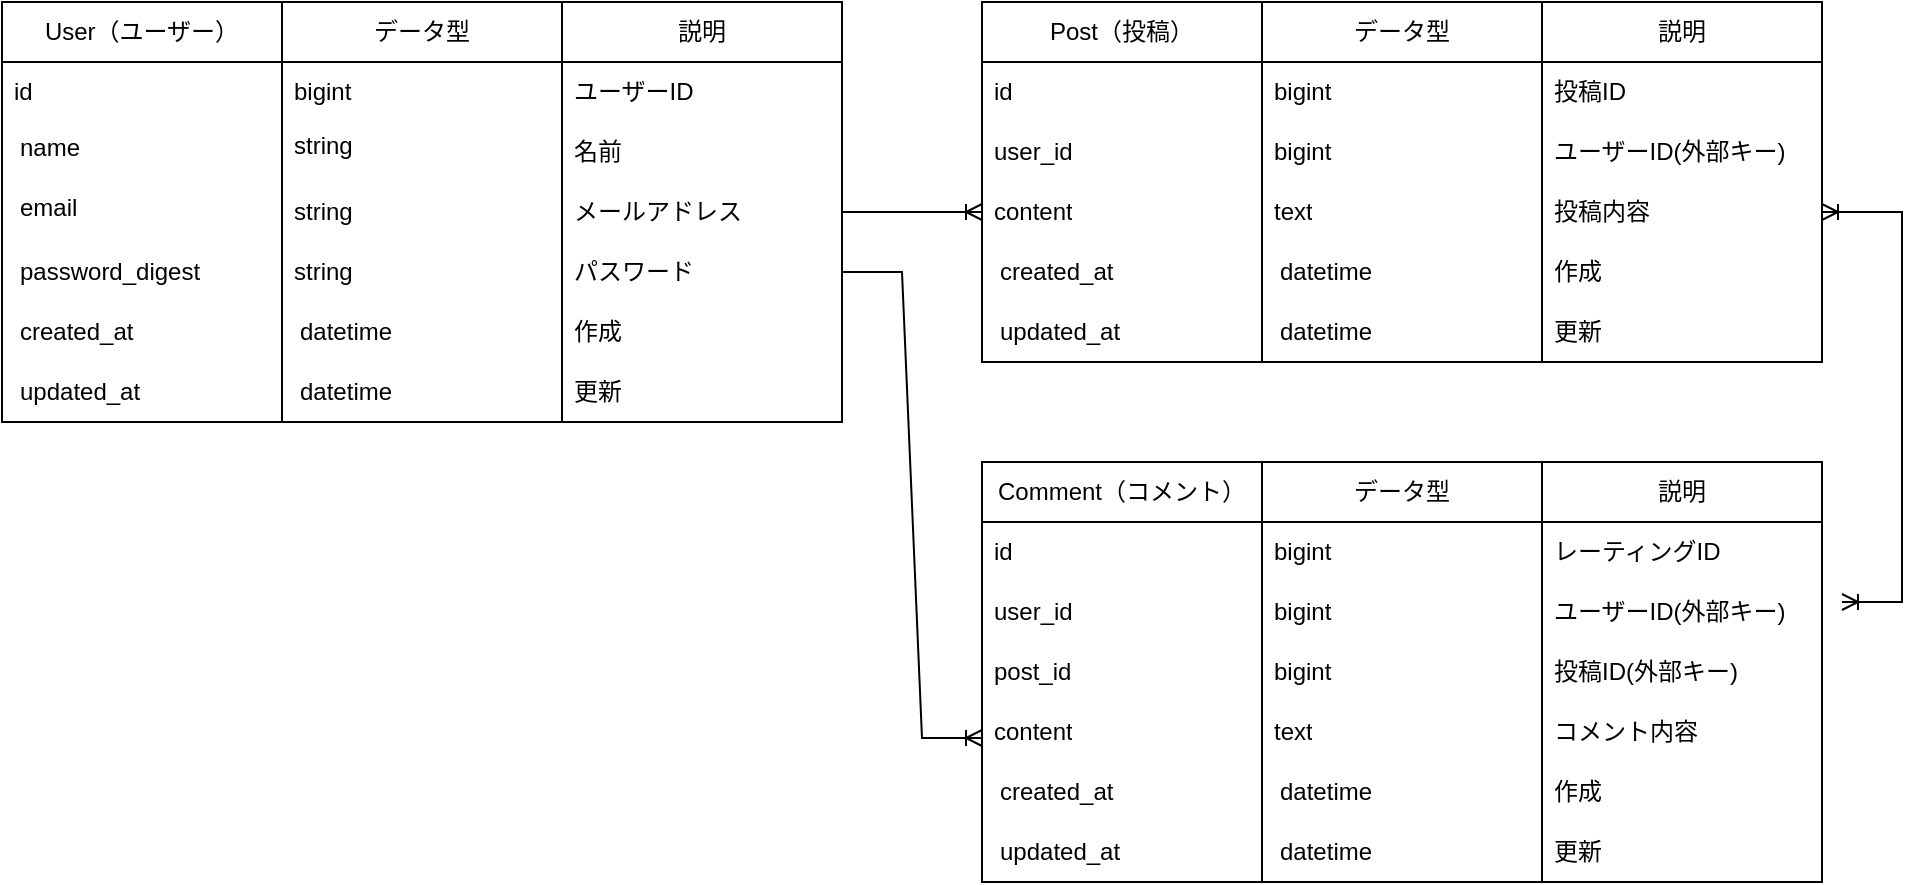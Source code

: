 <mxfile version="24.8.6">
  <diagram id="C5RBs43oDa-KdzZeNtuy" name="Page-1">
    <mxGraphModel dx="223" dy="522" grid="1" gridSize="10" guides="1" tooltips="1" connect="1" arrows="1" fold="1" page="1" pageScale="1" pageWidth="827" pageHeight="1169" math="0" shadow="0">
      <root>
        <mxCell id="WIyWlLk6GJQsqaUBKTNV-0" />
        <mxCell id="WIyWlLk6GJQsqaUBKTNV-1" parent="WIyWlLk6GJQsqaUBKTNV-0" />
        <mxCell id="dILF06SvfKwpQJvLVybk-0" value="" style="group" vertex="1" connectable="0" parent="WIyWlLk6GJQsqaUBKTNV-1">
          <mxGeometry x="860" y="120" width="420" height="210" as="geometry" />
        </mxCell>
        <mxCell id="dILF06SvfKwpQJvLVybk-1" value="" style="group" vertex="1" connectable="0" parent="dILF06SvfKwpQJvLVybk-0">
          <mxGeometry width="280" height="210" as="geometry" />
        </mxCell>
        <mxCell id="dILF06SvfKwpQJvLVybk-2" value="User（ユーザー）" style="swimlane;fontStyle=0;childLayout=stackLayout;horizontal=1;startSize=30;horizontalStack=0;resizeParent=1;resizeParentMax=0;resizeLast=0;collapsible=1;marginBottom=0;whiteSpace=wrap;html=1;" vertex="1" parent="dILF06SvfKwpQJvLVybk-1">
          <mxGeometry width="140" height="210" as="geometry">
            <mxRectangle width="140" height="30" as="alternateBounds" />
          </mxGeometry>
        </mxCell>
        <mxCell id="dILF06SvfKwpQJvLVybk-3" value="id　　" style="text;strokeColor=none;fillColor=none;align=left;verticalAlign=middle;spacingLeft=4;spacingRight=4;overflow=hidden;points=[[0,0.5],[1,0.5]];portConstraint=eastwest;rotatable=0;whiteSpace=wrap;html=1;" vertex="1" parent="dILF06SvfKwpQJvLVybk-2">
          <mxGeometry y="30" width="140" height="30" as="geometry" />
        </mxCell>
        <mxCell id="dILF06SvfKwpQJvLVybk-4" value="&lt;table&gt;&lt;tbody&gt;&lt;tr&gt;&lt;td&gt;name&lt;/td&gt;&lt;/tr&gt;&lt;/tbody&gt;&lt;/table&gt;&lt;table&gt;&lt;tbody&gt;&lt;tr&gt;&lt;td&gt;&lt;/td&gt;&lt;/tr&gt;&lt;/tbody&gt;&lt;/table&gt;" style="text;strokeColor=none;fillColor=none;align=left;verticalAlign=middle;spacingLeft=4;spacingRight=4;overflow=hidden;points=[[0,0.5],[1,0.5]];portConstraint=eastwest;rotatable=0;whiteSpace=wrap;html=1;" vertex="1" parent="dILF06SvfKwpQJvLVybk-2">
          <mxGeometry y="60" width="140" height="30" as="geometry" />
        </mxCell>
        <mxCell id="dILF06SvfKwpQJvLVybk-5" value="&lt;table&gt;&lt;tbody&gt;&lt;tr&gt;&lt;td&gt;email&lt;/td&gt;&lt;/tr&gt;&lt;/tbody&gt;&lt;/table&gt;&lt;table&gt;&lt;tbody&gt;&lt;tr&gt;&lt;td&gt;&lt;/td&gt;&lt;/tr&gt;&lt;/tbody&gt;&lt;/table&gt;" style="text;strokeColor=none;fillColor=none;align=left;verticalAlign=middle;spacingLeft=4;spacingRight=4;overflow=hidden;points=[[0,0.5],[1,0.5]];portConstraint=eastwest;rotatable=0;whiteSpace=wrap;html=1;" vertex="1" parent="dILF06SvfKwpQJvLVybk-2">
          <mxGeometry y="90" width="140" height="30" as="geometry" />
        </mxCell>
        <mxCell id="dILF06SvfKwpQJvLVybk-6" value="&lt;table&gt;&lt;tbody&gt;&lt;tr&gt;&lt;td&gt;password_digest&lt;table&gt;&lt;tbody&gt;&lt;tr&gt;&lt;/tr&gt;&lt;/tbody&gt;&lt;/table&gt;&lt;/td&gt;&lt;/tr&gt;&lt;/tbody&gt;&lt;/table&gt;" style="text;strokeColor=none;fillColor=none;align=left;verticalAlign=middle;spacingLeft=4;spacingRight=4;overflow=hidden;points=[[0,0.5],[1,0.5]];portConstraint=eastwest;rotatable=0;whiteSpace=wrap;html=1;" vertex="1" parent="dILF06SvfKwpQJvLVybk-2">
          <mxGeometry y="120" width="140" height="30" as="geometry" />
        </mxCell>
        <mxCell id="dILF06SvfKwpQJvLVybk-7" value="&lt;table&gt;&lt;tbody&gt;&lt;tr&gt;&lt;td&gt;created_at&lt;table&gt;&lt;tbody&gt;&lt;tr&gt;&lt;/tr&gt;&lt;/tbody&gt;&lt;/table&gt;&lt;/td&gt;&lt;/tr&gt;&lt;/tbody&gt;&lt;/table&gt;" style="text;strokeColor=none;fillColor=none;align=left;verticalAlign=middle;spacingLeft=4;spacingRight=4;overflow=hidden;points=[[0,0.5],[1,0.5]];portConstraint=eastwest;rotatable=0;whiteSpace=wrap;html=1;" vertex="1" parent="dILF06SvfKwpQJvLVybk-2">
          <mxGeometry y="150" width="140" height="30" as="geometry" />
        </mxCell>
        <mxCell id="dILF06SvfKwpQJvLVybk-8" value="&lt;table&gt;&lt;tbody&gt;&lt;tr&gt;&lt;td&gt;updated_at&lt;table&gt;&lt;tbody&gt;&lt;tr&gt;&lt;/tr&gt;&lt;/tbody&gt;&lt;/table&gt;&lt;/td&gt;&lt;/tr&gt;&lt;/tbody&gt;&lt;/table&gt;" style="text;strokeColor=none;fillColor=none;align=left;verticalAlign=middle;spacingLeft=4;spacingRight=4;overflow=hidden;points=[[0,0.5],[1,0.5]];portConstraint=eastwest;rotatable=0;whiteSpace=wrap;html=1;" vertex="1" parent="dILF06SvfKwpQJvLVybk-2">
          <mxGeometry y="180" width="140" height="30" as="geometry" />
        </mxCell>
        <mxCell id="dILF06SvfKwpQJvLVybk-9" value="データ型" style="swimlane;fontStyle=0;childLayout=stackLayout;horizontal=1;startSize=30;horizontalStack=0;resizeParent=1;resizeParentMax=0;resizeLast=0;collapsible=1;marginBottom=0;whiteSpace=wrap;html=1;" vertex="1" parent="dILF06SvfKwpQJvLVybk-1">
          <mxGeometry x="140" width="140" height="210" as="geometry">
            <mxRectangle x="140" width="140" height="30" as="alternateBounds" />
          </mxGeometry>
        </mxCell>
        <mxCell id="dILF06SvfKwpQJvLVybk-10" value="bigint" style="text;strokeColor=none;fillColor=none;align=left;verticalAlign=middle;spacingLeft=4;spacingRight=4;overflow=hidden;points=[[0,0.5],[1,0.5]];portConstraint=eastwest;rotatable=0;whiteSpace=wrap;html=1;" vertex="1" parent="dILF06SvfKwpQJvLVybk-9">
          <mxGeometry y="30" width="140" height="30" as="geometry" />
        </mxCell>
        <mxCell id="dILF06SvfKwpQJvLVybk-11" value="string&lt;table&gt;&lt;tbody&gt;&lt;tr&gt;&lt;td&gt;&lt;/td&gt;&lt;/tr&gt;&lt;/tbody&gt;&lt;/table&gt;" style="text;strokeColor=none;fillColor=none;align=left;verticalAlign=middle;spacingLeft=4;spacingRight=4;overflow=hidden;points=[[0,0.5],[1,0.5]];portConstraint=eastwest;rotatable=0;whiteSpace=wrap;html=1;" vertex="1" parent="dILF06SvfKwpQJvLVybk-9">
          <mxGeometry y="60" width="140" height="30" as="geometry" />
        </mxCell>
        <mxCell id="dILF06SvfKwpQJvLVybk-12" value="string" style="text;strokeColor=none;fillColor=none;align=left;verticalAlign=middle;spacingLeft=4;spacingRight=4;overflow=hidden;points=[[0,0.5],[1,0.5]];portConstraint=eastwest;rotatable=0;whiteSpace=wrap;html=1;" vertex="1" parent="dILF06SvfKwpQJvLVybk-9">
          <mxGeometry y="90" width="140" height="30" as="geometry" />
        </mxCell>
        <mxCell id="dILF06SvfKwpQJvLVybk-13" value="string" style="text;strokeColor=none;fillColor=none;align=left;verticalAlign=middle;spacingLeft=4;spacingRight=4;overflow=hidden;points=[[0,0.5],[1,0.5]];portConstraint=eastwest;rotatable=0;whiteSpace=wrap;html=1;" vertex="1" parent="dILF06SvfKwpQJvLVybk-9">
          <mxGeometry y="120" width="140" height="30" as="geometry" />
        </mxCell>
        <mxCell id="dILF06SvfKwpQJvLVybk-14" value="&lt;table&gt;&lt;tbody&gt;&lt;tr&gt;&lt;td&gt;datetime&lt;table&gt;&lt;tbody&gt;&lt;tr&gt;&lt;/tr&gt;&lt;/tbody&gt;&lt;/table&gt;&lt;/td&gt;&lt;/tr&gt;&lt;/tbody&gt;&lt;/table&gt;" style="text;strokeColor=none;fillColor=none;align=left;verticalAlign=middle;spacingLeft=4;spacingRight=4;overflow=hidden;points=[[0,0.5],[1,0.5]];portConstraint=eastwest;rotatable=0;whiteSpace=wrap;html=1;" vertex="1" parent="dILF06SvfKwpQJvLVybk-9">
          <mxGeometry y="150" width="140" height="30" as="geometry" />
        </mxCell>
        <mxCell id="dILF06SvfKwpQJvLVybk-15" value="&lt;table&gt;&lt;tbody&gt;&lt;tr&gt;&lt;td&gt;datetime&lt;table&gt;&lt;tbody&gt;&lt;tr&gt;&lt;/tr&gt;&lt;/tbody&gt;&lt;/table&gt;&lt;/td&gt;&lt;/tr&gt;&lt;/tbody&gt;&lt;/table&gt;" style="text;strokeColor=none;fillColor=none;align=left;verticalAlign=middle;spacingLeft=4;spacingRight=4;overflow=hidden;points=[[0,0.5],[1,0.5]];portConstraint=eastwest;rotatable=0;whiteSpace=wrap;html=1;" vertex="1" parent="dILF06SvfKwpQJvLVybk-9">
          <mxGeometry y="180" width="140" height="30" as="geometry" />
        </mxCell>
        <mxCell id="dILF06SvfKwpQJvLVybk-16" value="説明" style="swimlane;fontStyle=0;childLayout=stackLayout;horizontal=1;startSize=30;horizontalStack=0;resizeParent=1;resizeParentMax=0;resizeLast=0;collapsible=1;marginBottom=0;whiteSpace=wrap;html=1;" vertex="1" parent="dILF06SvfKwpQJvLVybk-0">
          <mxGeometry x="280" width="140" height="210" as="geometry">
            <mxRectangle width="140" height="30" as="alternateBounds" />
          </mxGeometry>
        </mxCell>
        <mxCell id="dILF06SvfKwpQJvLVybk-17" value="ユーザーID" style="text;strokeColor=none;fillColor=none;align=left;verticalAlign=middle;spacingLeft=4;spacingRight=4;overflow=hidden;points=[[0,0.5],[1,0.5]];portConstraint=eastwest;rotatable=0;whiteSpace=wrap;html=1;" vertex="1" parent="dILF06SvfKwpQJvLVybk-16">
          <mxGeometry y="30" width="140" height="30" as="geometry" />
        </mxCell>
        <mxCell id="dILF06SvfKwpQJvLVybk-18" value="名前" style="text;strokeColor=none;fillColor=none;align=left;verticalAlign=middle;spacingLeft=4;spacingRight=4;overflow=hidden;points=[[0,0.5],[1,0.5]];portConstraint=eastwest;rotatable=0;whiteSpace=wrap;html=1;" vertex="1" parent="dILF06SvfKwpQJvLVybk-16">
          <mxGeometry y="60" width="140" height="30" as="geometry" />
        </mxCell>
        <mxCell id="dILF06SvfKwpQJvLVybk-19" value="メールアドレス" style="text;strokeColor=none;fillColor=none;align=left;verticalAlign=middle;spacingLeft=4;spacingRight=4;overflow=hidden;points=[[0,0.5],[1,0.5]];portConstraint=eastwest;rotatable=0;whiteSpace=wrap;html=1;" vertex="1" parent="dILF06SvfKwpQJvLVybk-16">
          <mxGeometry y="90" width="140" height="30" as="geometry" />
        </mxCell>
        <mxCell id="dILF06SvfKwpQJvLVybk-20" value="パスワード" style="text;strokeColor=none;fillColor=none;align=left;verticalAlign=middle;spacingLeft=4;spacingRight=4;overflow=hidden;points=[[0,0.5],[1,0.5]];portConstraint=eastwest;rotatable=0;whiteSpace=wrap;html=1;" vertex="1" parent="dILF06SvfKwpQJvLVybk-16">
          <mxGeometry y="120" width="140" height="30" as="geometry" />
        </mxCell>
        <mxCell id="dILF06SvfKwpQJvLVybk-21" value="作成" style="text;strokeColor=none;fillColor=none;align=left;verticalAlign=middle;spacingLeft=4;spacingRight=4;overflow=hidden;points=[[0,0.5],[1,0.5]];portConstraint=eastwest;rotatable=0;whiteSpace=wrap;html=1;" vertex="1" parent="dILF06SvfKwpQJvLVybk-16">
          <mxGeometry y="150" width="140" height="30" as="geometry" />
        </mxCell>
        <mxCell id="dILF06SvfKwpQJvLVybk-22" value="更新" style="text;strokeColor=none;fillColor=none;align=left;verticalAlign=middle;spacingLeft=4;spacingRight=4;overflow=hidden;points=[[0,0.5],[1,0.5]];portConstraint=eastwest;rotatable=0;whiteSpace=wrap;html=1;" vertex="1" parent="dILF06SvfKwpQJvLVybk-16">
          <mxGeometry y="180" width="140" height="30" as="geometry" />
        </mxCell>
        <mxCell id="dILF06SvfKwpQJvLVybk-23" value="" style="group" vertex="1" connectable="0" parent="WIyWlLk6GJQsqaUBKTNV-1">
          <mxGeometry x="1350" y="120" width="420" height="210" as="geometry" />
        </mxCell>
        <mxCell id="dILF06SvfKwpQJvLVybk-24" value="" style="group" vertex="1" connectable="0" parent="dILF06SvfKwpQJvLVybk-23">
          <mxGeometry width="280" height="210" as="geometry" />
        </mxCell>
        <mxCell id="dILF06SvfKwpQJvLVybk-25" value="Post（投稿）" style="swimlane;fontStyle=0;childLayout=stackLayout;horizontal=1;startSize=30;horizontalStack=0;resizeParent=1;resizeParentMax=0;resizeLast=0;collapsible=1;marginBottom=0;whiteSpace=wrap;html=1;" vertex="1" parent="dILF06SvfKwpQJvLVybk-24">
          <mxGeometry width="140" height="180" as="geometry">
            <mxRectangle width="140" height="30" as="alternateBounds" />
          </mxGeometry>
        </mxCell>
        <mxCell id="dILF06SvfKwpQJvLVybk-26" value="id　　" style="text;strokeColor=none;fillColor=none;align=left;verticalAlign=middle;spacingLeft=4;spacingRight=4;overflow=hidden;points=[[0,0.5],[1,0.5]];portConstraint=eastwest;rotatable=0;whiteSpace=wrap;html=1;" vertex="1" parent="dILF06SvfKwpQJvLVybk-25">
          <mxGeometry y="30" width="140" height="30" as="geometry" />
        </mxCell>
        <mxCell id="dILF06SvfKwpQJvLVybk-27" value="user_id" style="text;strokeColor=none;fillColor=none;align=left;verticalAlign=middle;spacingLeft=4;spacingRight=4;overflow=hidden;points=[[0,0.5],[1,0.5]];portConstraint=eastwest;rotatable=0;whiteSpace=wrap;html=1;" vertex="1" parent="dILF06SvfKwpQJvLVybk-25">
          <mxGeometry y="60" width="140" height="30" as="geometry" />
        </mxCell>
        <mxCell id="dILF06SvfKwpQJvLVybk-28" value="content" style="text;strokeColor=none;fillColor=none;align=left;verticalAlign=middle;spacingLeft=4;spacingRight=4;overflow=hidden;points=[[0,0.5],[1,0.5]];portConstraint=eastwest;rotatable=0;whiteSpace=wrap;html=1;" vertex="1" parent="dILF06SvfKwpQJvLVybk-25">
          <mxGeometry y="90" width="140" height="30" as="geometry" />
        </mxCell>
        <mxCell id="dILF06SvfKwpQJvLVybk-29" value="&lt;table&gt;&lt;tbody&gt;&lt;tr&gt;&lt;td&gt;created_at&lt;table&gt;&lt;tbody&gt;&lt;tr&gt;&lt;/tr&gt;&lt;/tbody&gt;&lt;/table&gt;&lt;/td&gt;&lt;/tr&gt;&lt;/tbody&gt;&lt;/table&gt;" style="text;strokeColor=none;fillColor=none;align=left;verticalAlign=middle;spacingLeft=4;spacingRight=4;overflow=hidden;points=[[0,0.5],[1,0.5]];portConstraint=eastwest;rotatable=0;whiteSpace=wrap;html=1;" vertex="1" parent="dILF06SvfKwpQJvLVybk-25">
          <mxGeometry y="120" width="140" height="30" as="geometry" />
        </mxCell>
        <mxCell id="dILF06SvfKwpQJvLVybk-30" value="&lt;table&gt;&lt;tbody&gt;&lt;tr&gt;&lt;td&gt;updated_at&lt;table&gt;&lt;tbody&gt;&lt;tr&gt;&lt;/tr&gt;&lt;/tbody&gt;&lt;/table&gt;&lt;/td&gt;&lt;/tr&gt;&lt;/tbody&gt;&lt;/table&gt;" style="text;strokeColor=none;fillColor=none;align=left;verticalAlign=middle;spacingLeft=4;spacingRight=4;overflow=hidden;points=[[0,0.5],[1,0.5]];portConstraint=eastwest;rotatable=0;whiteSpace=wrap;html=1;" vertex="1" parent="dILF06SvfKwpQJvLVybk-25">
          <mxGeometry y="150" width="140" height="30" as="geometry" />
        </mxCell>
        <mxCell id="dILF06SvfKwpQJvLVybk-31" value="データ型" style="swimlane;fontStyle=0;childLayout=stackLayout;horizontal=1;startSize=30;horizontalStack=0;resizeParent=1;resizeParentMax=0;resizeLast=0;collapsible=1;marginBottom=0;whiteSpace=wrap;html=1;" vertex="1" parent="dILF06SvfKwpQJvLVybk-24">
          <mxGeometry x="140" width="140" height="180" as="geometry">
            <mxRectangle x="140" width="140" height="30" as="alternateBounds" />
          </mxGeometry>
        </mxCell>
        <mxCell id="dILF06SvfKwpQJvLVybk-32" value="bigint" style="text;strokeColor=none;fillColor=none;align=left;verticalAlign=middle;spacingLeft=4;spacingRight=4;overflow=hidden;points=[[0,0.5],[1,0.5]];portConstraint=eastwest;rotatable=0;whiteSpace=wrap;html=1;" vertex="1" parent="dILF06SvfKwpQJvLVybk-31">
          <mxGeometry y="30" width="140" height="30" as="geometry" />
        </mxCell>
        <mxCell id="dILF06SvfKwpQJvLVybk-33" value="bigint" style="text;strokeColor=none;fillColor=none;align=left;verticalAlign=middle;spacingLeft=4;spacingRight=4;overflow=hidden;points=[[0,0.5],[1,0.5]];portConstraint=eastwest;rotatable=0;whiteSpace=wrap;html=1;" vertex="1" parent="dILF06SvfKwpQJvLVybk-31">
          <mxGeometry y="60" width="140" height="30" as="geometry" />
        </mxCell>
        <mxCell id="dILF06SvfKwpQJvLVybk-34" value="text" style="text;strokeColor=none;fillColor=none;align=left;verticalAlign=middle;spacingLeft=4;spacingRight=4;overflow=hidden;points=[[0,0.5],[1,0.5]];portConstraint=eastwest;rotatable=0;whiteSpace=wrap;html=1;" vertex="1" parent="dILF06SvfKwpQJvLVybk-31">
          <mxGeometry y="90" width="140" height="30" as="geometry" />
        </mxCell>
        <mxCell id="dILF06SvfKwpQJvLVybk-35" value="&lt;table&gt;&lt;tbody&gt;&lt;tr&gt;&lt;td&gt;datetime&lt;table&gt;&lt;tbody&gt;&lt;tr&gt;&lt;/tr&gt;&lt;/tbody&gt;&lt;/table&gt;&lt;/td&gt;&lt;/tr&gt;&lt;/tbody&gt;&lt;/table&gt;" style="text;strokeColor=none;fillColor=none;align=left;verticalAlign=middle;spacingLeft=4;spacingRight=4;overflow=hidden;points=[[0,0.5],[1,0.5]];portConstraint=eastwest;rotatable=0;whiteSpace=wrap;html=1;" vertex="1" parent="dILF06SvfKwpQJvLVybk-31">
          <mxGeometry y="120" width="140" height="30" as="geometry" />
        </mxCell>
        <mxCell id="dILF06SvfKwpQJvLVybk-36" value="&lt;table&gt;&lt;tbody&gt;&lt;tr&gt;&lt;td&gt;datetime&lt;table&gt;&lt;tbody&gt;&lt;tr&gt;&lt;/tr&gt;&lt;/tbody&gt;&lt;/table&gt;&lt;/td&gt;&lt;/tr&gt;&lt;/tbody&gt;&lt;/table&gt;" style="text;strokeColor=none;fillColor=none;align=left;verticalAlign=middle;spacingLeft=4;spacingRight=4;overflow=hidden;points=[[0,0.5],[1,0.5]];portConstraint=eastwest;rotatable=0;whiteSpace=wrap;html=1;" vertex="1" parent="dILF06SvfKwpQJvLVybk-31">
          <mxGeometry y="150" width="140" height="30" as="geometry" />
        </mxCell>
        <mxCell id="dILF06SvfKwpQJvLVybk-37" value="説明" style="swimlane;fontStyle=0;childLayout=stackLayout;horizontal=1;startSize=30;horizontalStack=0;resizeParent=1;resizeParentMax=0;resizeLast=0;collapsible=1;marginBottom=0;whiteSpace=wrap;html=1;" vertex="1" parent="dILF06SvfKwpQJvLVybk-23">
          <mxGeometry x="280" width="140" height="180" as="geometry">
            <mxRectangle width="140" height="30" as="alternateBounds" />
          </mxGeometry>
        </mxCell>
        <mxCell id="dILF06SvfKwpQJvLVybk-38" value="投稿ID" style="text;strokeColor=none;fillColor=none;align=left;verticalAlign=middle;spacingLeft=4;spacingRight=4;overflow=hidden;points=[[0,0.5],[1,0.5]];portConstraint=eastwest;rotatable=0;whiteSpace=wrap;html=1;" vertex="1" parent="dILF06SvfKwpQJvLVybk-37">
          <mxGeometry y="30" width="140" height="30" as="geometry" />
        </mxCell>
        <mxCell id="dILF06SvfKwpQJvLVybk-39" value="ユーザーID(外部キー)" style="text;strokeColor=none;fillColor=none;align=left;verticalAlign=middle;spacingLeft=4;spacingRight=4;overflow=hidden;points=[[0,0.5],[1,0.5]];portConstraint=eastwest;rotatable=0;whiteSpace=wrap;html=1;" vertex="1" parent="dILF06SvfKwpQJvLVybk-37">
          <mxGeometry y="60" width="140" height="30" as="geometry" />
        </mxCell>
        <mxCell id="dILF06SvfKwpQJvLVybk-40" value="投稿内容" style="text;strokeColor=none;fillColor=none;align=left;verticalAlign=middle;spacingLeft=4;spacingRight=4;overflow=hidden;points=[[0,0.5],[1,0.5]];portConstraint=eastwest;rotatable=0;whiteSpace=wrap;html=1;" vertex="1" parent="dILF06SvfKwpQJvLVybk-37">
          <mxGeometry y="90" width="140" height="30" as="geometry" />
        </mxCell>
        <mxCell id="dILF06SvfKwpQJvLVybk-41" value="作成" style="text;strokeColor=none;fillColor=none;align=left;verticalAlign=middle;spacingLeft=4;spacingRight=4;overflow=hidden;points=[[0,0.5],[1,0.5]];portConstraint=eastwest;rotatable=0;whiteSpace=wrap;html=1;" vertex="1" parent="dILF06SvfKwpQJvLVybk-37">
          <mxGeometry y="120" width="140" height="30" as="geometry" />
        </mxCell>
        <mxCell id="dILF06SvfKwpQJvLVybk-42" value="更新" style="text;strokeColor=none;fillColor=none;align=left;verticalAlign=middle;spacingLeft=4;spacingRight=4;overflow=hidden;points=[[0,0.5],[1,0.5]];portConstraint=eastwest;rotatable=0;whiteSpace=wrap;html=1;" vertex="1" parent="dILF06SvfKwpQJvLVybk-37">
          <mxGeometry y="150" width="140" height="30" as="geometry" />
        </mxCell>
        <mxCell id="dILF06SvfKwpQJvLVybk-43" value="" style="edgeStyle=entityRelationEdgeStyle;fontSize=12;html=1;endArrow=ERoneToMany;rounded=0;exitX=1;exitY=0.5;exitDx=0;exitDy=0;" edge="1" parent="WIyWlLk6GJQsqaUBKTNV-1" source="dILF06SvfKwpQJvLVybk-19">
          <mxGeometry width="100" height="100" relative="1" as="geometry">
            <mxPoint x="1280" y="225.5" as="sourcePoint" />
            <mxPoint x="1350" y="225" as="targetPoint" />
            <Array as="points">
              <mxPoint x="1230" y="350.5" />
              <mxPoint x="1410" y="225.5" />
            </Array>
          </mxGeometry>
        </mxCell>
        <mxCell id="dILF06SvfKwpQJvLVybk-44" value="" style="group" vertex="1" connectable="0" parent="WIyWlLk6GJQsqaUBKTNV-1">
          <mxGeometry x="1350" y="350" width="420" height="210" as="geometry" />
        </mxCell>
        <mxCell id="dILF06SvfKwpQJvLVybk-45" value="" style="group" vertex="1" connectable="0" parent="dILF06SvfKwpQJvLVybk-44">
          <mxGeometry width="280" height="210" as="geometry" />
        </mxCell>
        <mxCell id="dILF06SvfKwpQJvLVybk-46" value="Comment（コメント）" style="swimlane;fontStyle=0;childLayout=stackLayout;horizontal=1;startSize=30;horizontalStack=0;resizeParent=1;resizeParentMax=0;resizeLast=0;collapsible=1;marginBottom=0;whiteSpace=wrap;html=1;" vertex="1" parent="dILF06SvfKwpQJvLVybk-45">
          <mxGeometry width="140" height="210" as="geometry">
            <mxRectangle width="140" height="30" as="alternateBounds" />
          </mxGeometry>
        </mxCell>
        <mxCell id="dILF06SvfKwpQJvLVybk-47" value="id　　" style="text;strokeColor=none;fillColor=none;align=left;verticalAlign=middle;spacingLeft=4;spacingRight=4;overflow=hidden;points=[[0,0.5],[1,0.5]];portConstraint=eastwest;rotatable=0;whiteSpace=wrap;html=1;" vertex="1" parent="dILF06SvfKwpQJvLVybk-46">
          <mxGeometry y="30" width="140" height="30" as="geometry" />
        </mxCell>
        <mxCell id="dILF06SvfKwpQJvLVybk-48" value="user_id" style="text;strokeColor=none;fillColor=none;align=left;verticalAlign=middle;spacingLeft=4;spacingRight=4;overflow=hidden;points=[[0,0.5],[1,0.5]];portConstraint=eastwest;rotatable=0;whiteSpace=wrap;html=1;" vertex="1" parent="dILF06SvfKwpQJvLVybk-46">
          <mxGeometry y="60" width="140" height="30" as="geometry" />
        </mxCell>
        <mxCell id="dILF06SvfKwpQJvLVybk-49" value="post_id" style="text;strokeColor=none;fillColor=none;align=left;verticalAlign=middle;spacingLeft=4;spacingRight=4;overflow=hidden;points=[[0,0.5],[1,0.5]];portConstraint=eastwest;rotatable=0;whiteSpace=wrap;html=1;" vertex="1" parent="dILF06SvfKwpQJvLVybk-46">
          <mxGeometry y="90" width="140" height="30" as="geometry" />
        </mxCell>
        <mxCell id="dILF06SvfKwpQJvLVybk-50" value="content" style="text;strokeColor=none;fillColor=none;align=left;verticalAlign=middle;spacingLeft=4;spacingRight=4;overflow=hidden;points=[[0,0.5],[1,0.5]];portConstraint=eastwest;rotatable=0;whiteSpace=wrap;html=1;" vertex="1" parent="dILF06SvfKwpQJvLVybk-46">
          <mxGeometry y="120" width="140" height="30" as="geometry" />
        </mxCell>
        <mxCell id="dILF06SvfKwpQJvLVybk-51" value="&lt;table&gt;&lt;tbody&gt;&lt;tr&gt;&lt;td&gt;created_at&lt;table&gt;&lt;tbody&gt;&lt;tr&gt;&lt;/tr&gt;&lt;/tbody&gt;&lt;/table&gt;&lt;/td&gt;&lt;/tr&gt;&lt;/tbody&gt;&lt;/table&gt;" style="text;strokeColor=none;fillColor=none;align=left;verticalAlign=middle;spacingLeft=4;spacingRight=4;overflow=hidden;points=[[0,0.5],[1,0.5]];portConstraint=eastwest;rotatable=0;whiteSpace=wrap;html=1;" vertex="1" parent="dILF06SvfKwpQJvLVybk-46">
          <mxGeometry y="150" width="140" height="30" as="geometry" />
        </mxCell>
        <mxCell id="dILF06SvfKwpQJvLVybk-52" value="&lt;table&gt;&lt;tbody&gt;&lt;tr&gt;&lt;td&gt;updated_at&lt;table&gt;&lt;tbody&gt;&lt;tr&gt;&lt;/tr&gt;&lt;/tbody&gt;&lt;/table&gt;&lt;/td&gt;&lt;/tr&gt;&lt;/tbody&gt;&lt;/table&gt;" style="text;strokeColor=none;fillColor=none;align=left;verticalAlign=middle;spacingLeft=4;spacingRight=4;overflow=hidden;points=[[0,0.5],[1,0.5]];portConstraint=eastwest;rotatable=0;whiteSpace=wrap;html=1;" vertex="1" parent="dILF06SvfKwpQJvLVybk-46">
          <mxGeometry y="180" width="140" height="30" as="geometry" />
        </mxCell>
        <mxCell id="dILF06SvfKwpQJvLVybk-53" value="データ型" style="swimlane;fontStyle=0;childLayout=stackLayout;horizontal=1;startSize=30;horizontalStack=0;resizeParent=1;resizeParentMax=0;resizeLast=0;collapsible=1;marginBottom=0;whiteSpace=wrap;html=1;" vertex="1" parent="dILF06SvfKwpQJvLVybk-45">
          <mxGeometry x="140" width="140" height="210" as="geometry">
            <mxRectangle x="140" width="140" height="30" as="alternateBounds" />
          </mxGeometry>
        </mxCell>
        <mxCell id="dILF06SvfKwpQJvLVybk-54" value="bigint" style="text;strokeColor=none;fillColor=none;align=left;verticalAlign=middle;spacingLeft=4;spacingRight=4;overflow=hidden;points=[[0,0.5],[1,0.5]];portConstraint=eastwest;rotatable=0;whiteSpace=wrap;html=1;" vertex="1" parent="dILF06SvfKwpQJvLVybk-53">
          <mxGeometry y="30" width="140" height="30" as="geometry" />
        </mxCell>
        <mxCell id="dILF06SvfKwpQJvLVybk-55" value="bigint" style="text;strokeColor=none;fillColor=none;align=left;verticalAlign=middle;spacingLeft=4;spacingRight=4;overflow=hidden;points=[[0,0.5],[1,0.5]];portConstraint=eastwest;rotatable=0;whiteSpace=wrap;html=1;" vertex="1" parent="dILF06SvfKwpQJvLVybk-53">
          <mxGeometry y="60" width="140" height="30" as="geometry" />
        </mxCell>
        <mxCell id="dILF06SvfKwpQJvLVybk-56" value="bigint" style="text;strokeColor=none;fillColor=none;align=left;verticalAlign=middle;spacingLeft=4;spacingRight=4;overflow=hidden;points=[[0,0.5],[1,0.5]];portConstraint=eastwest;rotatable=0;whiteSpace=wrap;html=1;" vertex="1" parent="dILF06SvfKwpQJvLVybk-53">
          <mxGeometry y="90" width="140" height="30" as="geometry" />
        </mxCell>
        <mxCell id="dILF06SvfKwpQJvLVybk-57" value="text" style="text;strokeColor=none;fillColor=none;align=left;verticalAlign=middle;spacingLeft=4;spacingRight=4;overflow=hidden;points=[[0,0.5],[1,0.5]];portConstraint=eastwest;rotatable=0;whiteSpace=wrap;html=1;" vertex="1" parent="dILF06SvfKwpQJvLVybk-53">
          <mxGeometry y="120" width="140" height="30" as="geometry" />
        </mxCell>
        <mxCell id="dILF06SvfKwpQJvLVybk-58" value="&lt;table&gt;&lt;tbody&gt;&lt;tr&gt;&lt;td&gt;datetime&lt;table&gt;&lt;tbody&gt;&lt;tr&gt;&lt;/tr&gt;&lt;/tbody&gt;&lt;/table&gt;&lt;/td&gt;&lt;/tr&gt;&lt;/tbody&gt;&lt;/table&gt;" style="text;strokeColor=none;fillColor=none;align=left;verticalAlign=middle;spacingLeft=4;spacingRight=4;overflow=hidden;points=[[0,0.5],[1,0.5]];portConstraint=eastwest;rotatable=0;whiteSpace=wrap;html=1;" vertex="1" parent="dILF06SvfKwpQJvLVybk-53">
          <mxGeometry y="150" width="140" height="30" as="geometry" />
        </mxCell>
        <mxCell id="dILF06SvfKwpQJvLVybk-59" value="&lt;table&gt;&lt;tbody&gt;&lt;tr&gt;&lt;td&gt;datetime&lt;table&gt;&lt;tbody&gt;&lt;tr&gt;&lt;/tr&gt;&lt;/tbody&gt;&lt;/table&gt;&lt;/td&gt;&lt;/tr&gt;&lt;/tbody&gt;&lt;/table&gt;" style="text;strokeColor=none;fillColor=none;align=left;verticalAlign=middle;spacingLeft=4;spacingRight=4;overflow=hidden;points=[[0,0.5],[1,0.5]];portConstraint=eastwest;rotatable=0;whiteSpace=wrap;html=1;" vertex="1" parent="dILF06SvfKwpQJvLVybk-53">
          <mxGeometry y="180" width="140" height="30" as="geometry" />
        </mxCell>
        <mxCell id="dILF06SvfKwpQJvLVybk-60" value="説明" style="swimlane;fontStyle=0;childLayout=stackLayout;horizontal=1;startSize=30;horizontalStack=0;resizeParent=1;resizeParentMax=0;resizeLast=0;collapsible=1;marginBottom=0;whiteSpace=wrap;html=1;" vertex="1" parent="dILF06SvfKwpQJvLVybk-44">
          <mxGeometry x="280" width="140" height="210" as="geometry">
            <mxRectangle width="140" height="30" as="alternateBounds" />
          </mxGeometry>
        </mxCell>
        <mxCell id="dILF06SvfKwpQJvLVybk-61" value="レーティングID" style="text;strokeColor=none;fillColor=none;align=left;verticalAlign=middle;spacingLeft=4;spacingRight=4;overflow=hidden;points=[[0,0.5],[1,0.5]];portConstraint=eastwest;rotatable=0;whiteSpace=wrap;html=1;" vertex="1" parent="dILF06SvfKwpQJvLVybk-60">
          <mxGeometry y="30" width="140" height="30" as="geometry" />
        </mxCell>
        <mxCell id="dILF06SvfKwpQJvLVybk-62" value="ユーザーID(外部キー)" style="text;strokeColor=none;fillColor=none;align=left;verticalAlign=middle;spacingLeft=4;spacingRight=4;overflow=hidden;points=[[0,0.5],[1,0.5]];portConstraint=eastwest;rotatable=0;whiteSpace=wrap;html=1;" vertex="1" parent="dILF06SvfKwpQJvLVybk-60">
          <mxGeometry y="60" width="140" height="30" as="geometry" />
        </mxCell>
        <mxCell id="dILF06SvfKwpQJvLVybk-63" value="投稿ID(外部キー)" style="text;strokeColor=none;fillColor=none;align=left;verticalAlign=middle;spacingLeft=4;spacingRight=4;overflow=hidden;points=[[0,0.5],[1,0.5]];portConstraint=eastwest;rotatable=0;whiteSpace=wrap;html=1;" vertex="1" parent="dILF06SvfKwpQJvLVybk-60">
          <mxGeometry y="90" width="140" height="30" as="geometry" />
        </mxCell>
        <mxCell id="dILF06SvfKwpQJvLVybk-64" value="コメント内容" style="text;strokeColor=none;fillColor=none;align=left;verticalAlign=middle;spacingLeft=4;spacingRight=4;overflow=hidden;points=[[0,0.5],[1,0.5]];portConstraint=eastwest;rotatable=0;whiteSpace=wrap;html=1;" vertex="1" parent="dILF06SvfKwpQJvLVybk-60">
          <mxGeometry y="120" width="140" height="30" as="geometry" />
        </mxCell>
        <mxCell id="dILF06SvfKwpQJvLVybk-65" value="作成" style="text;strokeColor=none;fillColor=none;align=left;verticalAlign=middle;spacingLeft=4;spacingRight=4;overflow=hidden;points=[[0,0.5],[1,0.5]];portConstraint=eastwest;rotatable=0;whiteSpace=wrap;html=1;" vertex="1" parent="dILF06SvfKwpQJvLVybk-60">
          <mxGeometry y="150" width="140" height="30" as="geometry" />
        </mxCell>
        <mxCell id="dILF06SvfKwpQJvLVybk-66" value="更新" style="text;strokeColor=none;fillColor=none;align=left;verticalAlign=middle;spacingLeft=4;spacingRight=4;overflow=hidden;points=[[0,0.5],[1,0.5]];portConstraint=eastwest;rotatable=0;whiteSpace=wrap;html=1;" vertex="1" parent="dILF06SvfKwpQJvLVybk-60">
          <mxGeometry y="180" width="140" height="30" as="geometry" />
        </mxCell>
        <mxCell id="dILF06SvfKwpQJvLVybk-67" value="" style="edgeStyle=entityRelationEdgeStyle;fontSize=12;html=1;endArrow=ERoneToMany;rounded=0;exitX=1;exitY=0.5;exitDx=0;exitDy=0;entryX=0;entryY=0.5;entryDx=0;entryDy=0;" edge="1" parent="WIyWlLk6GJQsqaUBKTNV-1" source="dILF06SvfKwpQJvLVybk-20">
          <mxGeometry width="100" height="100" relative="1" as="geometry">
            <mxPoint x="1220" y="250" as="sourcePoint" />
            <mxPoint x="1350" y="488" as="targetPoint" />
          </mxGeometry>
        </mxCell>
        <mxCell id="dILF06SvfKwpQJvLVybk-68" value="" style="edgeStyle=entityRelationEdgeStyle;fontSize=12;html=1;endArrow=ERoneToMany;startArrow=ERoneToMany;rounded=0;entryX=1;entryY=0.5;entryDx=0;entryDy=0;exitX=1;exitY=0.5;exitDx=0;exitDy=0;" edge="1" parent="WIyWlLk6GJQsqaUBKTNV-1" target="dILF06SvfKwpQJvLVybk-40">
          <mxGeometry width="100" height="100" relative="1" as="geometry">
            <mxPoint x="1780" y="420" as="sourcePoint" />
            <mxPoint x="1920" y="500" as="targetPoint" />
            <Array as="points">
              <mxPoint x="1800" y="430" />
              <mxPoint x="1840" y="340" />
            </Array>
          </mxGeometry>
        </mxCell>
      </root>
    </mxGraphModel>
  </diagram>
</mxfile>
